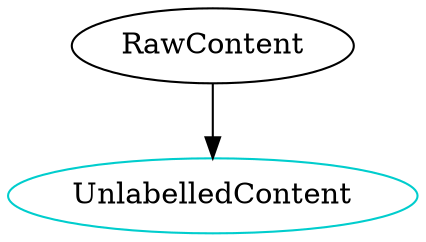 digraph unlabelledcontent {

    RawContent -> UnlabelledContent;

    /* definitions for each type component */
	UnlabelledContent 	    [shape=oval, color=cyan3, label="UnlabelledContent"];
}

/* dot -Tpng sample.dot -o sample.png */
